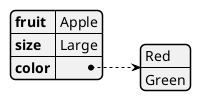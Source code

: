 ' Do not edit
' Theme Gallery
' autogenerated by script
'
@startjson
!theme mars
{
   "fruit":"Apple",
   "size": "Large",
   "color": ["Red", "Green"]
}
@endjson
